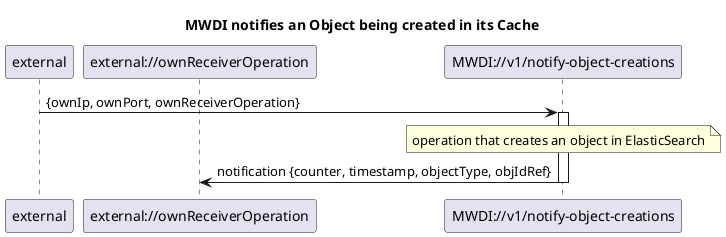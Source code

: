 @startuml 121_MwdiNotifiesObjectCreation
skinparam responseMessageBelowArrow true

title MWDI notifies an Object being created in its Cache

participant "external" as external
participant "external://ownReceiverOperation" as receiverOperation
participant "MWDI://v1/notify-object-creations" as notifyObjectCreation

external -> notifyObjectCreation: {ownIp, ownPort, ownReceiverOperation}
activate notifyObjectCreation

note over notifyObjectCreation: operation that creates an object in ElasticSearch

notifyObjectCreation -> receiverOperation: notification {counter, timestamp, objectType, objIdRef}
deactivate notifyObjectCreation

@enduml